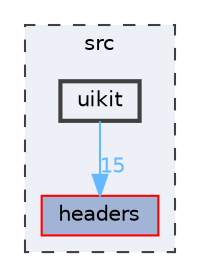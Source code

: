 digraph "src/uikit"
{
 // LATEX_PDF_SIZE
  bgcolor="transparent";
  edge [fontname=Helvetica,fontsize=10,labelfontname=Helvetica,labelfontsize=10];
  node [fontname=Helvetica,fontsize=10,shape=box,height=0.2,width=0.4];
  compound=true
  subgraph clusterdir_68267d1309a1af8e8297ef4c3efbcdba {
    graph [ bgcolor="#edf0f7", pencolor="grey25", label="src", fontname=Helvetica,fontsize=10 style="filled,dashed", URL="dir_68267d1309a1af8e8297ef4c3efbcdba.html",tooltip=""]
  dir_d0381950fc41278198232cb047ffc1f9 [label="headers", fillcolor="#a2b4d6", color="red", style="filled", URL="dir_d0381950fc41278198232cb047ffc1f9.html",tooltip=""];
  dir_86f77b520a613322706cda68c9ef7979 [label="uikit", fillcolor="#edf0f7", color="grey25", style="filled,bold", URL="dir_86f77b520a613322706cda68c9ef7979.html",tooltip=""];
  }
  dir_86f77b520a613322706cda68c9ef7979->dir_d0381950fc41278198232cb047ffc1f9 [headlabel="15", labeldistance=1.5 headhref="dir_000003_000000.html" href="dir_000003_000000.html" color="steelblue1" fontcolor="steelblue1"];
}
